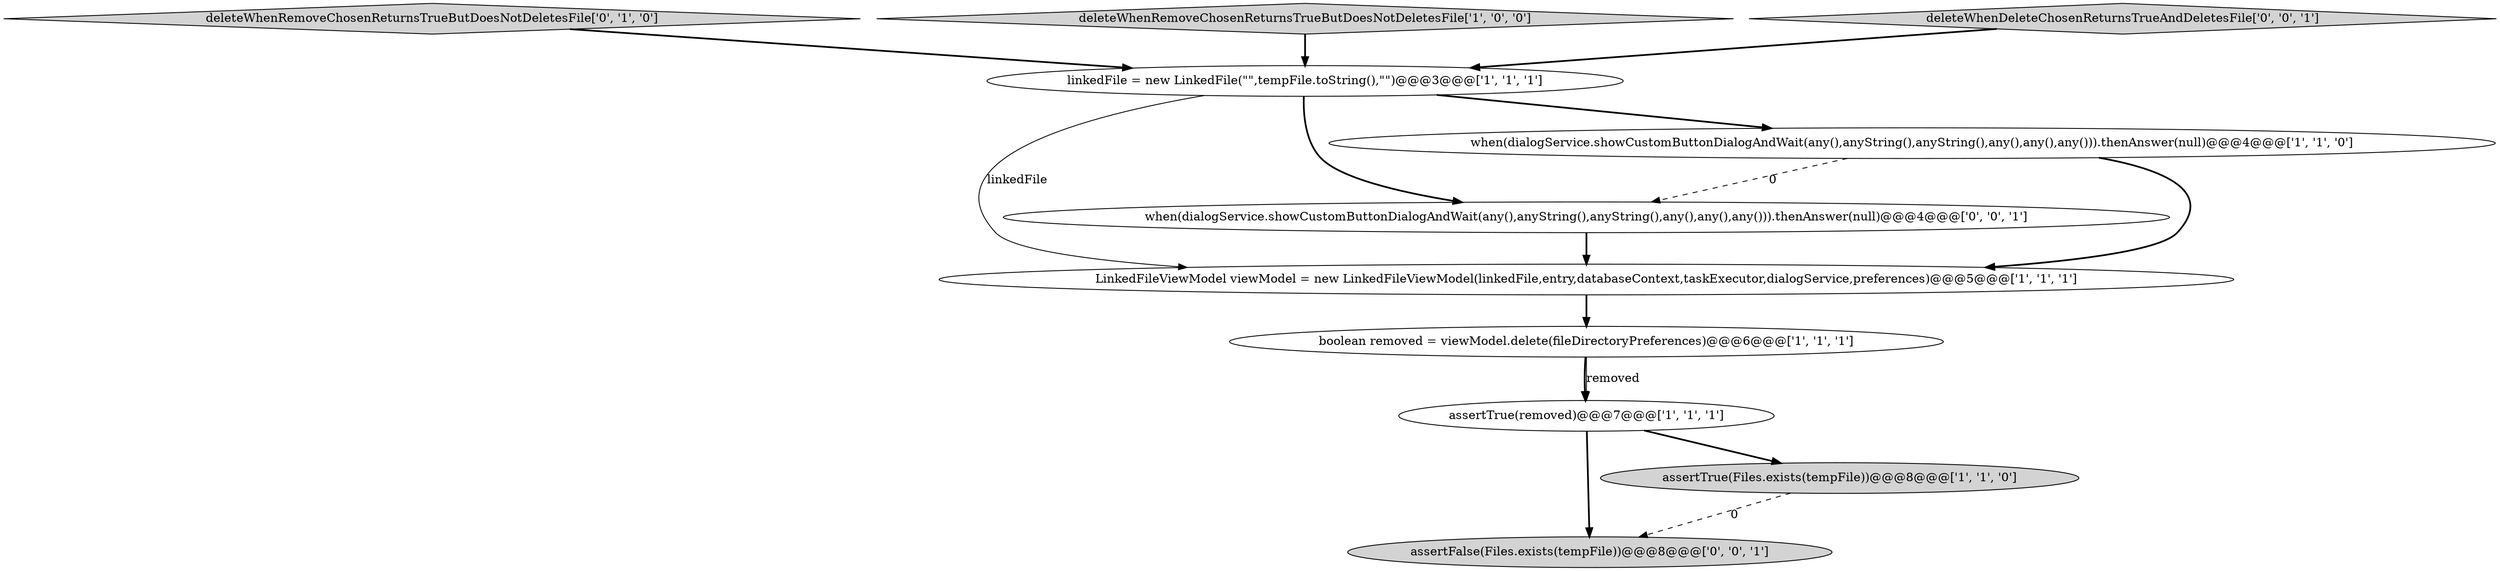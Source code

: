 digraph {
3 [style = filled, label = "LinkedFileViewModel viewModel = new LinkedFileViewModel(linkedFile,entry,databaseContext,taskExecutor,dialogService,preferences)@@@5@@@['1', '1', '1']", fillcolor = white, shape = ellipse image = "AAA0AAABBB1BBB"];
2 [style = filled, label = "assertTrue(removed)@@@7@@@['1', '1', '1']", fillcolor = white, shape = ellipse image = "AAA0AAABBB1BBB"];
10 [style = filled, label = "when(dialogService.showCustomButtonDialogAndWait(any(),anyString(),anyString(),any(),any(),any())).thenAnswer(null)@@@4@@@['0', '0', '1']", fillcolor = white, shape = ellipse image = "AAA0AAABBB3BBB"];
7 [style = filled, label = "deleteWhenRemoveChosenReturnsTrueButDoesNotDeletesFile['0', '1', '0']", fillcolor = lightgray, shape = diamond image = "AAA0AAABBB2BBB"];
1 [style = filled, label = "linkedFile = new LinkedFile(\"\",tempFile.toString(),\"\")@@@3@@@['1', '1', '1']", fillcolor = white, shape = ellipse image = "AAA0AAABBB1BBB"];
4 [style = filled, label = "when(dialogService.showCustomButtonDialogAndWait(any(),anyString(),anyString(),any(),any(),any())).thenAnswer(null)@@@4@@@['1', '1', '0']", fillcolor = white, shape = ellipse image = "AAA0AAABBB1BBB"];
9 [style = filled, label = "assertFalse(Files.exists(tempFile))@@@8@@@['0', '0', '1']", fillcolor = lightgray, shape = ellipse image = "AAA0AAABBB3BBB"];
0 [style = filled, label = "deleteWhenRemoveChosenReturnsTrueButDoesNotDeletesFile['1', '0', '0']", fillcolor = lightgray, shape = diamond image = "AAA0AAABBB1BBB"];
8 [style = filled, label = "deleteWhenDeleteChosenReturnsTrueAndDeletesFile['0', '0', '1']", fillcolor = lightgray, shape = diamond image = "AAA0AAABBB3BBB"];
6 [style = filled, label = "assertTrue(Files.exists(tempFile))@@@8@@@['1', '1', '0']", fillcolor = lightgray, shape = ellipse image = "AAA0AAABBB1BBB"];
5 [style = filled, label = "boolean removed = viewModel.delete(fileDirectoryPreferences)@@@6@@@['1', '1', '1']", fillcolor = white, shape = ellipse image = "AAA0AAABBB1BBB"];
8->1 [style = bold, label=""];
4->3 [style = bold, label=""];
10->3 [style = bold, label=""];
5->2 [style = bold, label=""];
1->4 [style = bold, label=""];
3->5 [style = bold, label=""];
5->2 [style = solid, label="removed"];
7->1 [style = bold, label=""];
2->9 [style = bold, label=""];
4->10 [style = dashed, label="0"];
1->10 [style = bold, label=""];
2->6 [style = bold, label=""];
0->1 [style = bold, label=""];
1->3 [style = solid, label="linkedFile"];
6->9 [style = dashed, label="0"];
}
